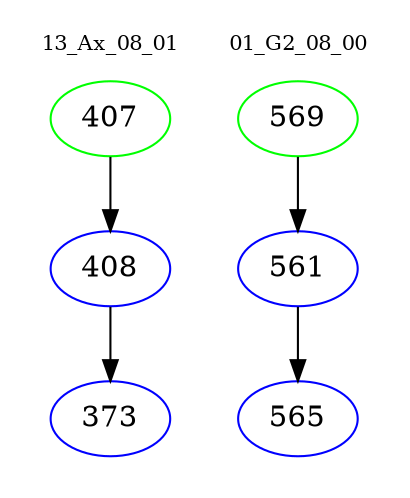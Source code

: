 digraph{
subgraph cluster_0 {
color = white
label = "13_Ax_08_01";
fontsize=10;
T0_407 [label="407", color="green"]
T0_407 -> T0_408 [color="black"]
T0_408 [label="408", color="blue"]
T0_408 -> T0_373 [color="black"]
T0_373 [label="373", color="blue"]
}
subgraph cluster_1 {
color = white
label = "01_G2_08_00";
fontsize=10;
T1_569 [label="569", color="green"]
T1_569 -> T1_561 [color="black"]
T1_561 [label="561", color="blue"]
T1_561 -> T1_565 [color="black"]
T1_565 [label="565", color="blue"]
}
}
